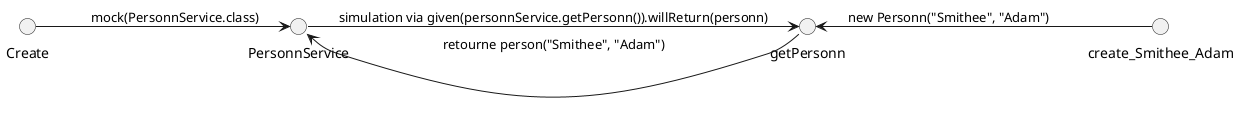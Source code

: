 @startuml
left to right direction
circle Create
circle PersonnService
circle getPersonn
circle create_Smithee_Adam
Create --> PersonnService : " mock(PersonnService.class)"
PersonnService --> getPersonn : "simulation via given(personnService.getPersonn()).willReturn(personn)"
getPersonn <-- create_Smithee_Adam : "new Personn("Smithee", "Adam")"
getPersonn --> PersonnService : "retourne person("Smithee", "Adam")"
@enduml
